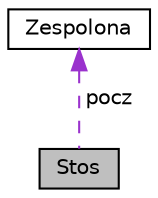 digraph G
{
  edge [fontname="Helvetica",fontsize="10",labelfontname="Helvetica",labelfontsize="10"];
  node [fontname="Helvetica",fontsize="10",shape=record];
  Node1 [label="Stos",height=0.2,width=0.4,color="black", fillcolor="grey75", style="filled" fontcolor="black"];
  Node2 -> Node1 [dir="back",color="darkorchid3",fontsize="10",style="dashed",label=" pocz" ,fontname="Helvetica"];
  Node2 [label="Zespolona",height=0.2,width=0.4,color="black", fillcolor="white", style="filled",URL="$class_zespolona.html",tooltip="Definicja klasy Zespolona."];
}

